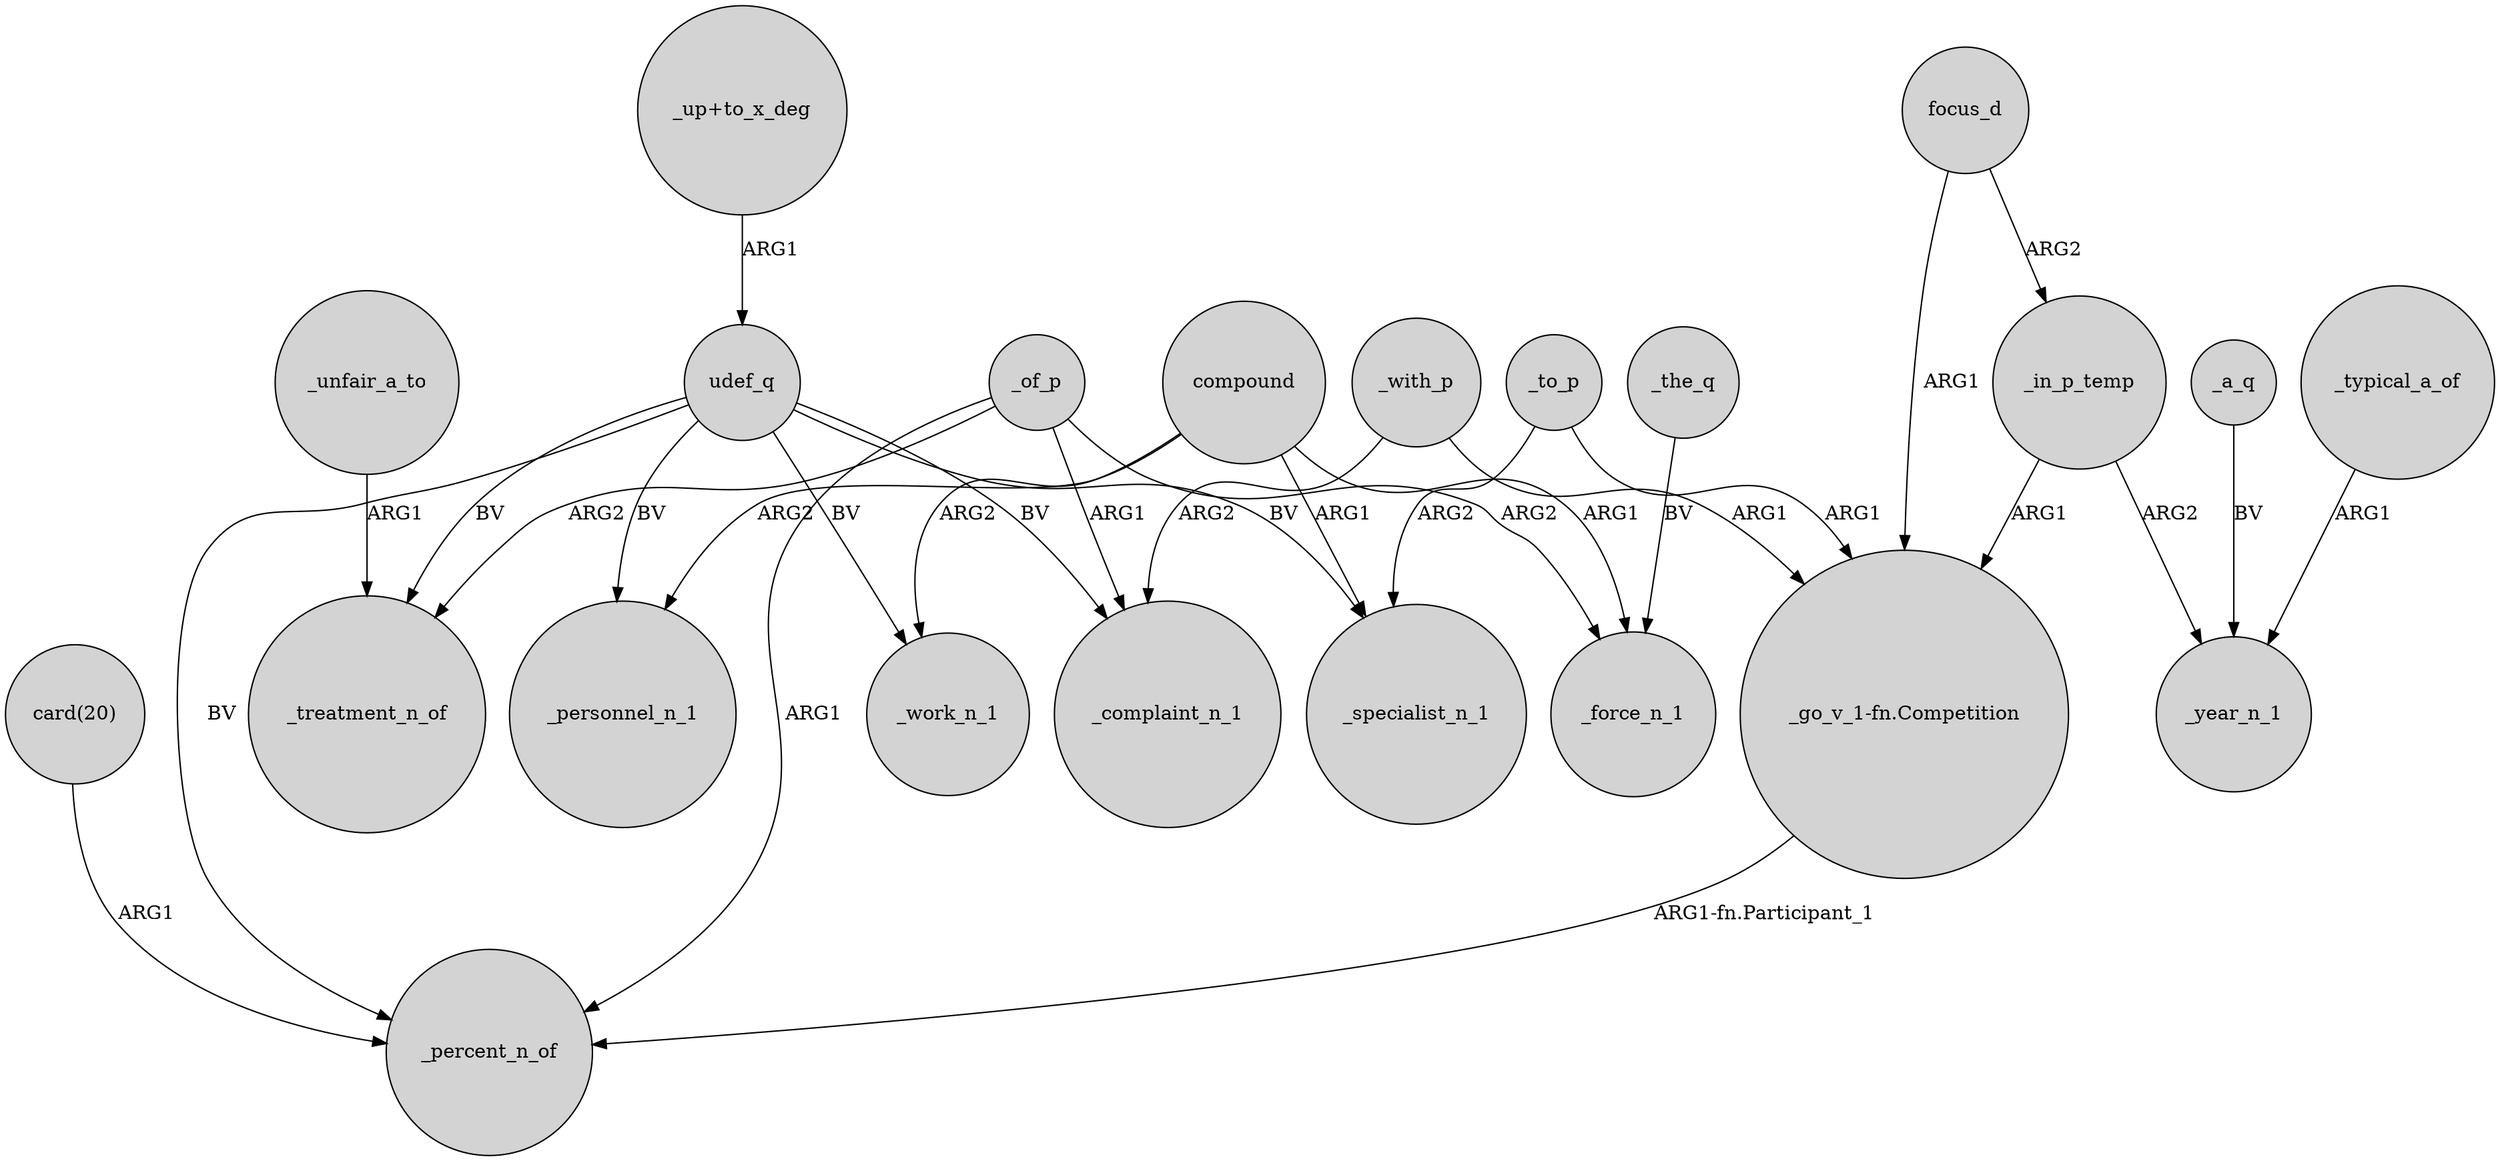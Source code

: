 digraph {
	node [shape=circle style=filled]
	"card(20)" -> _percent_n_of [label=ARG1]
	compound -> _specialist_n_1 [label=ARG1]
	udef_q -> _complaint_n_1 [label=BV]
	udef_q -> _personnel_n_1 [label=BV]
	compound -> _work_n_1 [label=ARG2]
	_of_p -> _treatment_n_of [label=ARG2]
	udef_q -> _work_n_1 [label=BV]
	_a_q -> _year_n_1 [label=BV]
	_of_p -> _complaint_n_1 [label=ARG1]
	_of_p -> _percent_n_of [label=ARG1]
	compound -> _force_n_1 [label=ARG1]
	focus_d -> "_go_v_1-fn.Competition" [label=ARG1]
	_with_p -> "_go_v_1-fn.Competition" [label=ARG1]
	compound -> _personnel_n_1 [label=ARG2]
	_typical_a_of -> _year_n_1 [label=ARG1]
	_with_p -> _complaint_n_1 [label=ARG2]
	udef_q -> _percent_n_of [label=BV]
	_of_p -> _force_n_1 [label=ARG2]
	_unfair_a_to -> _treatment_n_of [label=ARG1]
	udef_q -> _specialist_n_1 [label=BV]
	focus_d -> _in_p_temp [label=ARG2]
	"_up+to_x_deg" -> udef_q [label=ARG1]
	_to_p -> "_go_v_1-fn.Competition" [label=ARG1]
	_in_p_temp -> _year_n_1 [label=ARG2]
	_the_q -> _force_n_1 [label=BV]
	_to_p -> _specialist_n_1 [label=ARG2]
	udef_q -> _treatment_n_of [label=BV]
	"_go_v_1-fn.Competition" -> _percent_n_of [label="ARG1-fn.Participant_1"]
	_in_p_temp -> "_go_v_1-fn.Competition" [label=ARG1]
}
